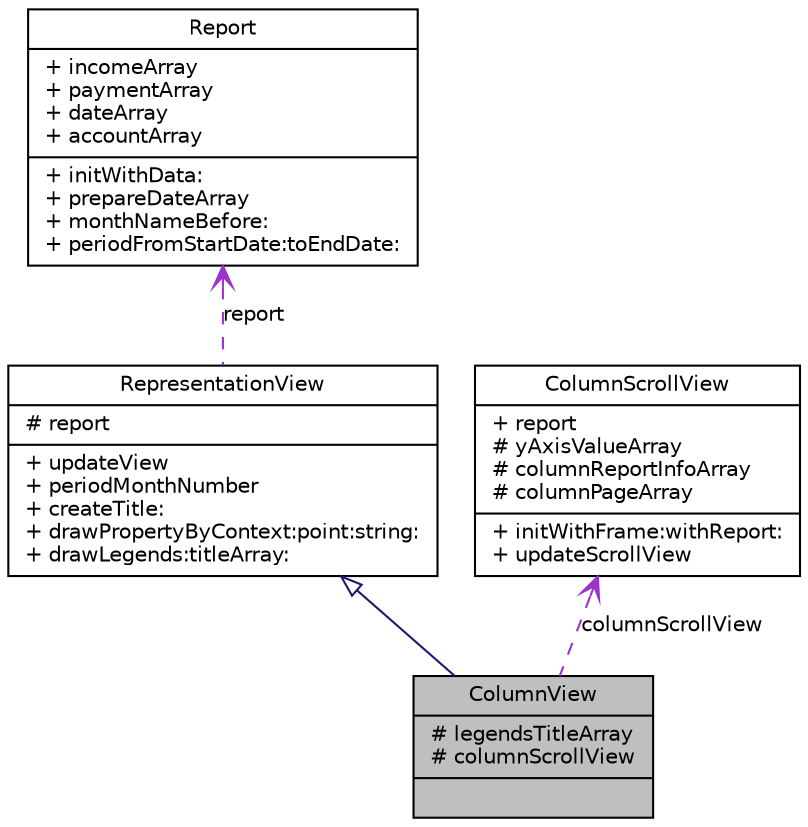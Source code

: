 digraph G
{
  edge [fontname="Helvetica",fontsize="10",labelfontname="Helvetica",labelfontsize="10"];
  node [fontname="Helvetica",fontsize="10",shape=record];
  Node1 [label="{ColumnView\n|# legendsTitleArray\l# columnScrollView\l|}",height=0.2,width=0.4,color="black", fillcolor="grey75", style="filled" fontcolor="black"];
  Node2 -> Node1 [dir=back,color="midnightblue",fontsize="10",style="solid",arrowtail="empty",fontname="Helvetica"];
  Node2 [label="{RepresentationView\n|# report\l|+ updateView\l+ periodMonthNumber\l+ createTitle:\l+ drawPropertyByContext:point:string:\l+ drawLegends:titleArray:\l}",height=0.2,width=0.4,color="black", fillcolor="white", style="filled",URL="$interface_representation_view.html",tooltip="Parent class for representation views."];
  Node3 -> Node2 [dir=back,color="darkorchid3",fontsize="10",style="dashed",label="report",arrowtail="open",fontname="Helvetica"];
  Node3 [label="{Report\n|+ incomeArray\l+ paymentArray\l+ dateArray\l+ accountArray\l|+ initWithData:\l+ prepareDateArray\l+ monthNameBefore:\l+ periodFromStartDate:toEndDate:\l}",height=0.2,width=0.4,color="black", fillcolor="white", style="filled",URL="$interface_report.html",tooltip="class represents data source for report preview"];
  Node4 -> Node1 [dir=back,color="darkorchid3",fontsize="10",style="dashed",label="columnScrollView",arrowtail="open",fontname="Helvetica"];
  Node4 [label="{ColumnScrollView\n|+ report\l# yAxisValueArray\l# columnReportInfoArray\l# columnPageArray\l|+ initWithFrame:withReport:\l+ updateScrollView\l}",height=0.2,width=0.4,color="black", fillcolor="white", style="filled",URL="$interface_column_scroll_view.html",tooltip="Used for showing Accounts columns in paging scrolling view."];
}
